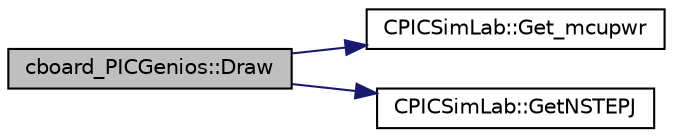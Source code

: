 digraph "cboard_PICGenios::Draw"
{
 // LATEX_PDF_SIZE
  edge [fontname="Helvetica",fontsize="10",labelfontname="Helvetica",labelfontsize="10"];
  node [fontname="Helvetica",fontsize="10",shape=record];
  rankdir="LR";
  Node1 [label="cboard_PICGenios::Draw",height=0.2,width=0.4,color="black", fillcolor="grey75", style="filled", fontcolor="black",tooltip="Called ever 100ms to draw board."];
  Node1 -> Node2 [color="midnightblue",fontsize="10",style="solid",fontname="Helvetica"];
  Node2 [label="CPICSimLab::Get_mcupwr",height=0.2,width=0.4,color="black", fillcolor="white", style="filled",URL="$class_c_p_i_c_sim_lab.html#aac9970694b88fb7fae9f99fb3d3a5403",tooltip="Return actual power status of microcontroller ON/OFF."];
  Node1 -> Node3 [color="midnightblue",fontsize="10",style="solid",fontname="Helvetica"];
  Node3 [label="CPICSimLab::GetNSTEPJ",height=0.2,width=0.4,color="black", fillcolor="white", style="filled",URL="$class_c_p_i_c_sim_lab.html#a2862a30e779f2086163beaebc6b47708",tooltip="Get the number of steps in 100ms of simulation."];
}
